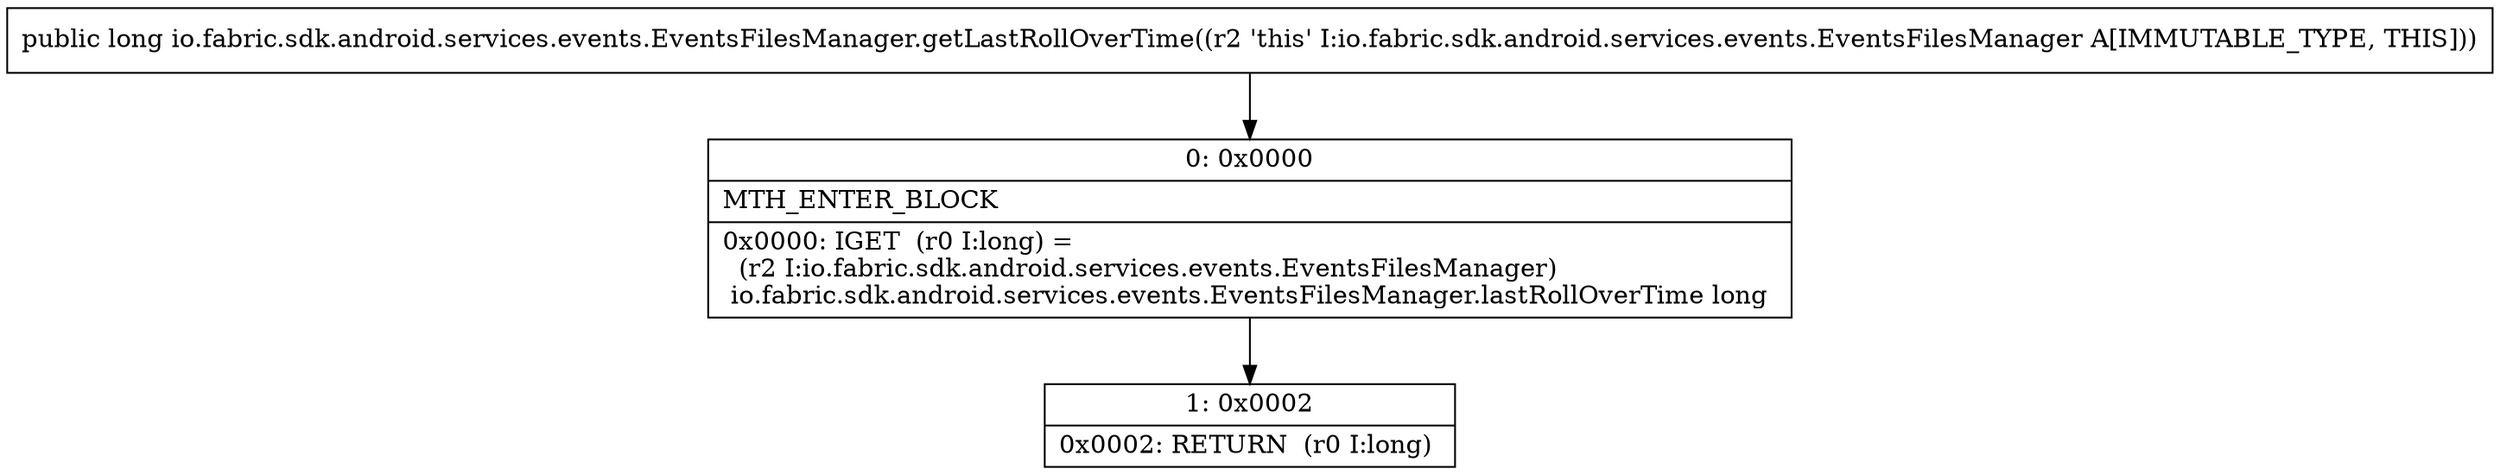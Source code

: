 digraph "CFG forio.fabric.sdk.android.services.events.EventsFilesManager.getLastRollOverTime()J" {
Node_0 [shape=record,label="{0\:\ 0x0000|MTH_ENTER_BLOCK\l|0x0000: IGET  (r0 I:long) = \l  (r2 I:io.fabric.sdk.android.services.events.EventsFilesManager)\l io.fabric.sdk.android.services.events.EventsFilesManager.lastRollOverTime long \l}"];
Node_1 [shape=record,label="{1\:\ 0x0002|0x0002: RETURN  (r0 I:long) \l}"];
MethodNode[shape=record,label="{public long io.fabric.sdk.android.services.events.EventsFilesManager.getLastRollOverTime((r2 'this' I:io.fabric.sdk.android.services.events.EventsFilesManager A[IMMUTABLE_TYPE, THIS])) }"];
MethodNode -> Node_0;
Node_0 -> Node_1;
}

